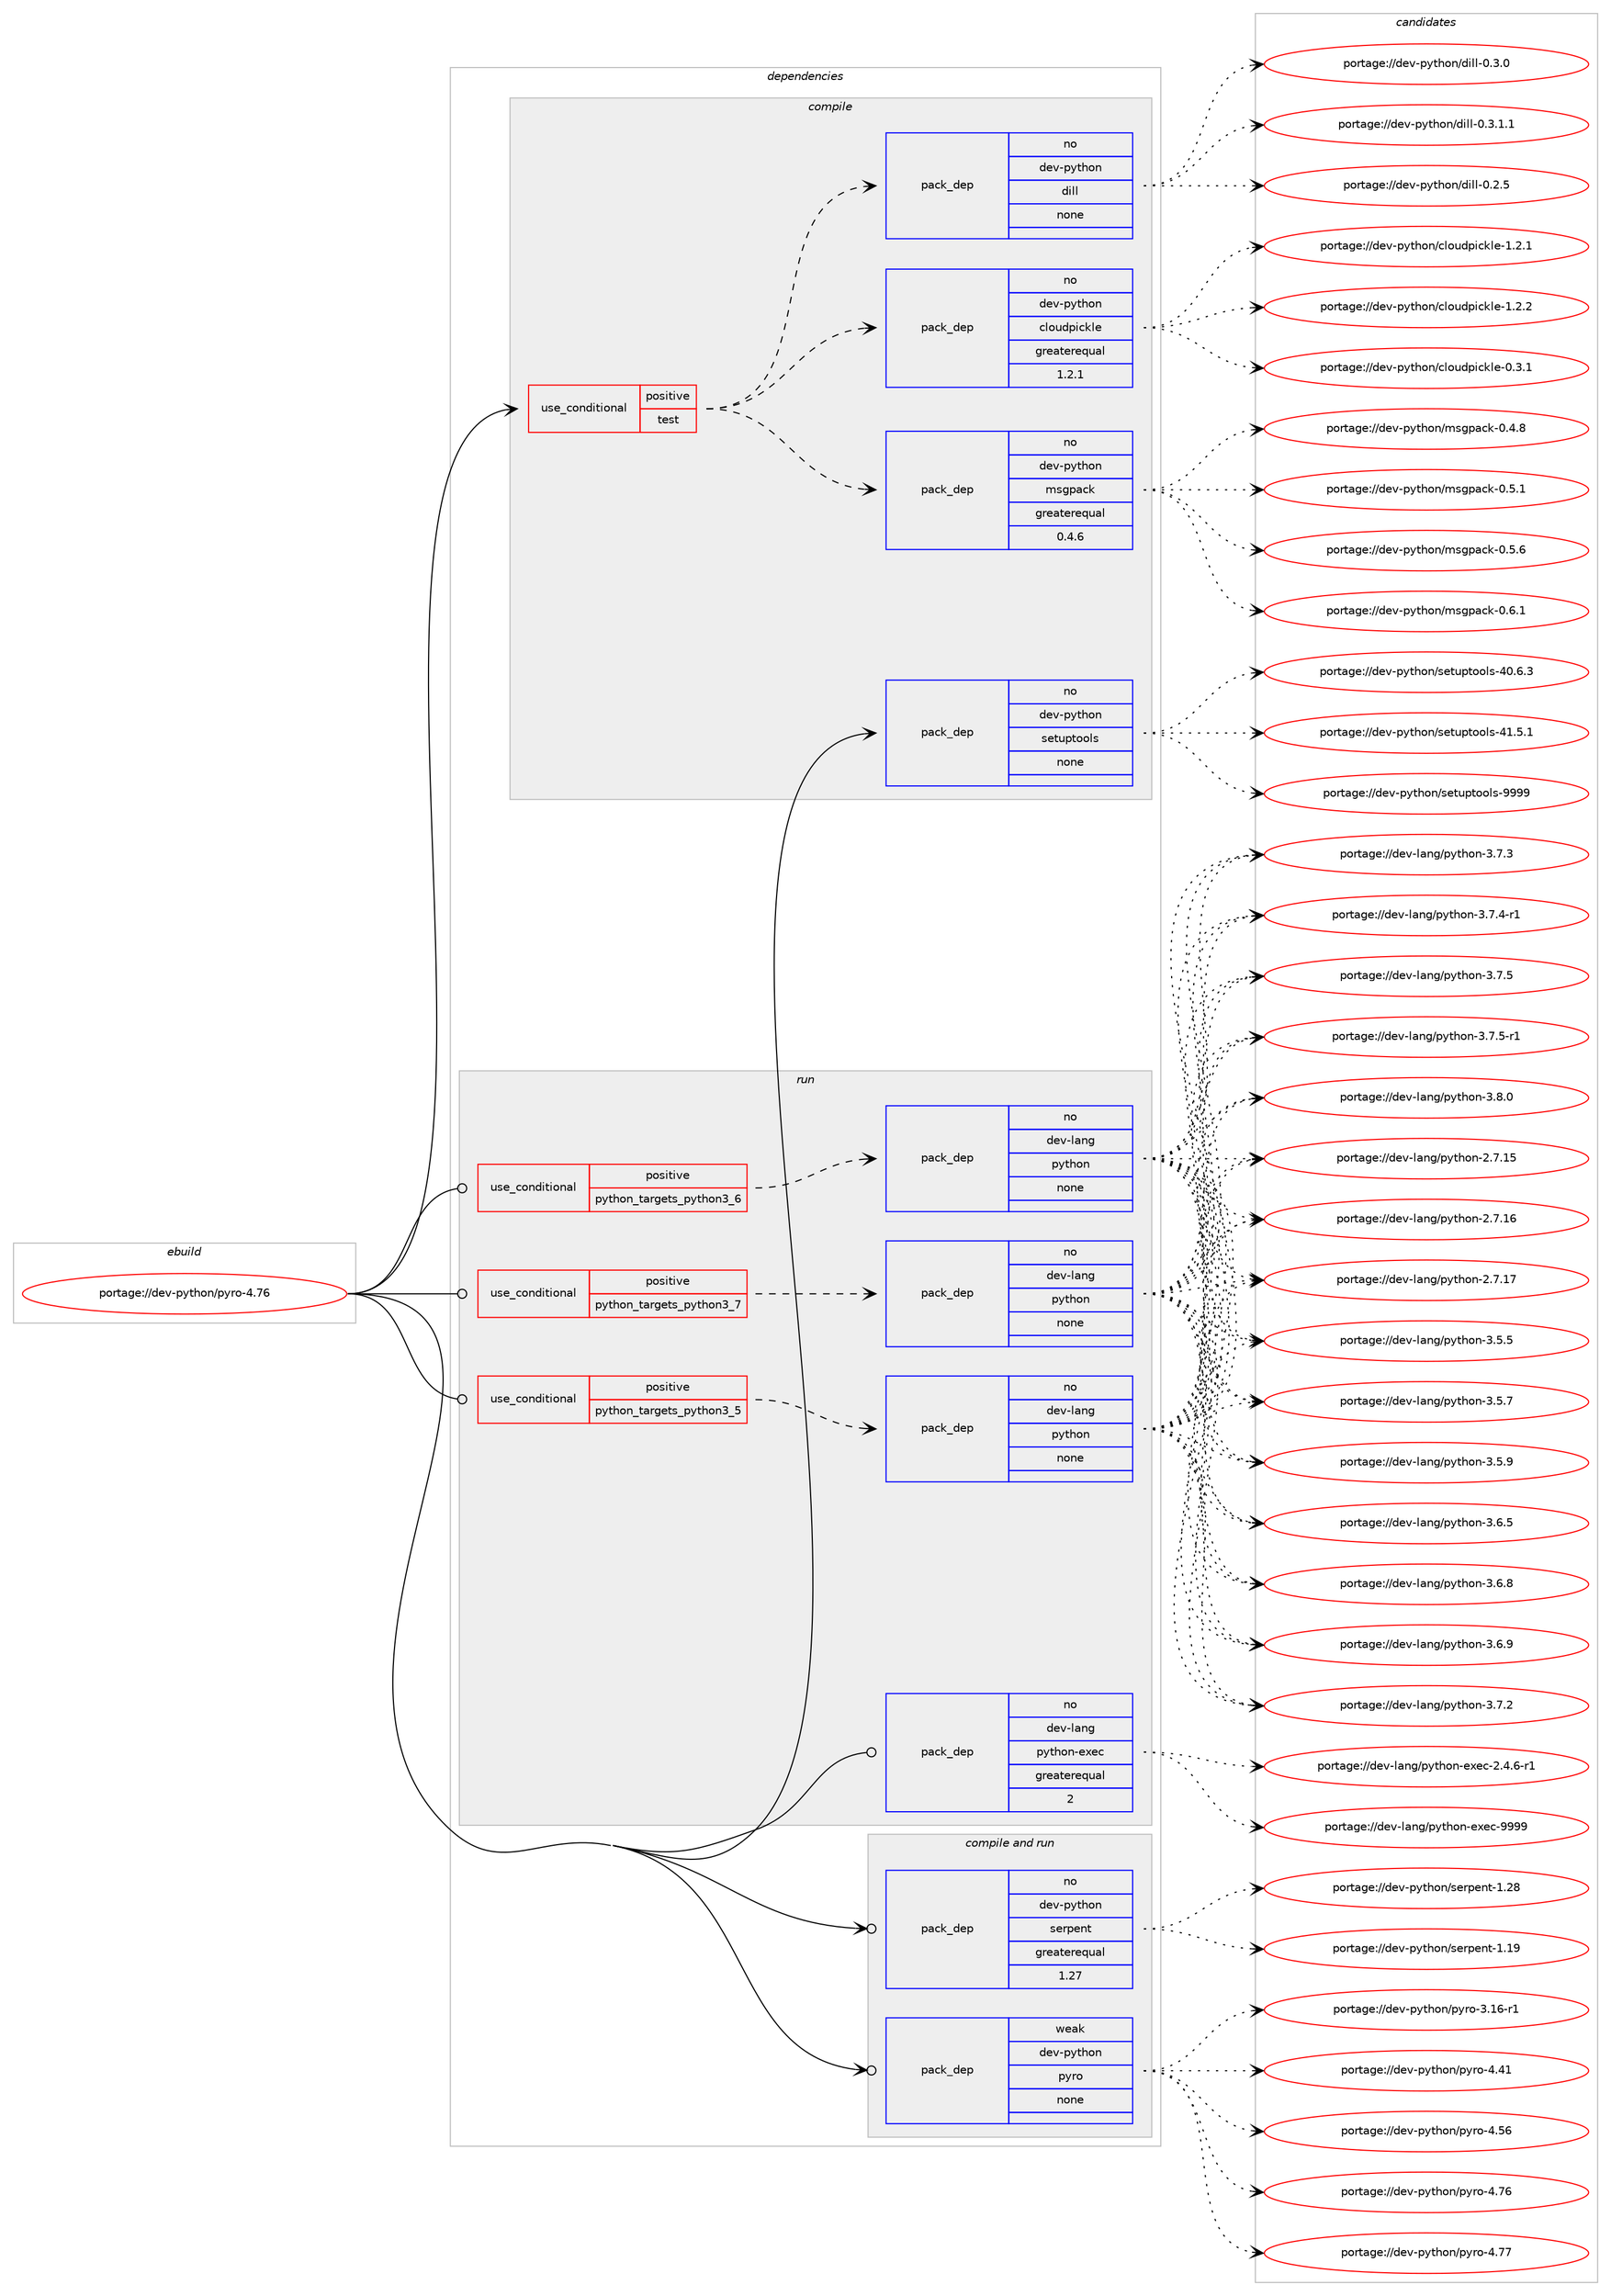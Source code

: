 digraph prolog {

# *************
# Graph options
# *************

newrank=true;
concentrate=true;
compound=true;
graph [rankdir=LR,fontname=Helvetica,fontsize=10,ranksep=1.5];#, ranksep=2.5, nodesep=0.2];
edge  [arrowhead=vee];
node  [fontname=Helvetica,fontsize=10];

# **********
# The ebuild
# **********

subgraph cluster_leftcol {
color=gray;
rank=same;
label=<<i>ebuild</i>>;
id [label="portage://dev-python/pyro-4.76", color=red, width=4, href="../dev-python/pyro-4.76.svg"];
}

# ****************
# The dependencies
# ****************

subgraph cluster_midcol {
color=gray;
label=<<i>dependencies</i>>;
subgraph cluster_compile {
fillcolor="#eeeeee";
style=filled;
label=<<i>compile</i>>;
subgraph cond35981 {
dependency163327 [label=<<TABLE BORDER="0" CELLBORDER="1" CELLSPACING="0" CELLPADDING="4"><TR><TD ROWSPAN="3" CELLPADDING="10">use_conditional</TD></TR><TR><TD>positive</TD></TR><TR><TD>test</TD></TR></TABLE>>, shape=none, color=red];
subgraph pack123965 {
dependency163328 [label=<<TABLE BORDER="0" CELLBORDER="1" CELLSPACING="0" CELLPADDING="4" WIDTH="220"><TR><TD ROWSPAN="6" CELLPADDING="30">pack_dep</TD></TR><TR><TD WIDTH="110">no</TD></TR><TR><TD>dev-python</TD></TR><TR><TD>cloudpickle</TD></TR><TR><TD>greaterequal</TD></TR><TR><TD>1.2.1</TD></TR></TABLE>>, shape=none, color=blue];
}
dependency163327:e -> dependency163328:w [weight=20,style="dashed",arrowhead="vee"];
subgraph pack123966 {
dependency163329 [label=<<TABLE BORDER="0" CELLBORDER="1" CELLSPACING="0" CELLPADDING="4" WIDTH="220"><TR><TD ROWSPAN="6" CELLPADDING="30">pack_dep</TD></TR><TR><TD WIDTH="110">no</TD></TR><TR><TD>dev-python</TD></TR><TR><TD>dill</TD></TR><TR><TD>none</TD></TR><TR><TD></TD></TR></TABLE>>, shape=none, color=blue];
}
dependency163327:e -> dependency163329:w [weight=20,style="dashed",arrowhead="vee"];
subgraph pack123967 {
dependency163330 [label=<<TABLE BORDER="0" CELLBORDER="1" CELLSPACING="0" CELLPADDING="4" WIDTH="220"><TR><TD ROWSPAN="6" CELLPADDING="30">pack_dep</TD></TR><TR><TD WIDTH="110">no</TD></TR><TR><TD>dev-python</TD></TR><TR><TD>msgpack</TD></TR><TR><TD>greaterequal</TD></TR><TR><TD>0.4.6</TD></TR></TABLE>>, shape=none, color=blue];
}
dependency163327:e -> dependency163330:w [weight=20,style="dashed",arrowhead="vee"];
}
id:e -> dependency163327:w [weight=20,style="solid",arrowhead="vee"];
subgraph pack123968 {
dependency163331 [label=<<TABLE BORDER="0" CELLBORDER="1" CELLSPACING="0" CELLPADDING="4" WIDTH="220"><TR><TD ROWSPAN="6" CELLPADDING="30">pack_dep</TD></TR><TR><TD WIDTH="110">no</TD></TR><TR><TD>dev-python</TD></TR><TR><TD>setuptools</TD></TR><TR><TD>none</TD></TR><TR><TD></TD></TR></TABLE>>, shape=none, color=blue];
}
id:e -> dependency163331:w [weight=20,style="solid",arrowhead="vee"];
}
subgraph cluster_compileandrun {
fillcolor="#eeeeee";
style=filled;
label=<<i>compile and run</i>>;
subgraph pack123969 {
dependency163332 [label=<<TABLE BORDER="0" CELLBORDER="1" CELLSPACING="0" CELLPADDING="4" WIDTH="220"><TR><TD ROWSPAN="6" CELLPADDING="30">pack_dep</TD></TR><TR><TD WIDTH="110">no</TD></TR><TR><TD>dev-python</TD></TR><TR><TD>serpent</TD></TR><TR><TD>greaterequal</TD></TR><TR><TD>1.27</TD></TR></TABLE>>, shape=none, color=blue];
}
id:e -> dependency163332:w [weight=20,style="solid",arrowhead="odotvee"];
subgraph pack123970 {
dependency163333 [label=<<TABLE BORDER="0" CELLBORDER="1" CELLSPACING="0" CELLPADDING="4" WIDTH="220"><TR><TD ROWSPAN="6" CELLPADDING="30">pack_dep</TD></TR><TR><TD WIDTH="110">weak</TD></TR><TR><TD>dev-python</TD></TR><TR><TD>pyro</TD></TR><TR><TD>none</TD></TR><TR><TD></TD></TR></TABLE>>, shape=none, color=blue];
}
id:e -> dependency163333:w [weight=20,style="solid",arrowhead="odotvee"];
}
subgraph cluster_run {
fillcolor="#eeeeee";
style=filled;
label=<<i>run</i>>;
subgraph cond35982 {
dependency163334 [label=<<TABLE BORDER="0" CELLBORDER="1" CELLSPACING="0" CELLPADDING="4"><TR><TD ROWSPAN="3" CELLPADDING="10">use_conditional</TD></TR><TR><TD>positive</TD></TR><TR><TD>python_targets_python3_5</TD></TR></TABLE>>, shape=none, color=red];
subgraph pack123971 {
dependency163335 [label=<<TABLE BORDER="0" CELLBORDER="1" CELLSPACING="0" CELLPADDING="4" WIDTH="220"><TR><TD ROWSPAN="6" CELLPADDING="30">pack_dep</TD></TR><TR><TD WIDTH="110">no</TD></TR><TR><TD>dev-lang</TD></TR><TR><TD>python</TD></TR><TR><TD>none</TD></TR><TR><TD></TD></TR></TABLE>>, shape=none, color=blue];
}
dependency163334:e -> dependency163335:w [weight=20,style="dashed",arrowhead="vee"];
}
id:e -> dependency163334:w [weight=20,style="solid",arrowhead="odot"];
subgraph cond35983 {
dependency163336 [label=<<TABLE BORDER="0" CELLBORDER="1" CELLSPACING="0" CELLPADDING="4"><TR><TD ROWSPAN="3" CELLPADDING="10">use_conditional</TD></TR><TR><TD>positive</TD></TR><TR><TD>python_targets_python3_6</TD></TR></TABLE>>, shape=none, color=red];
subgraph pack123972 {
dependency163337 [label=<<TABLE BORDER="0" CELLBORDER="1" CELLSPACING="0" CELLPADDING="4" WIDTH="220"><TR><TD ROWSPAN="6" CELLPADDING="30">pack_dep</TD></TR><TR><TD WIDTH="110">no</TD></TR><TR><TD>dev-lang</TD></TR><TR><TD>python</TD></TR><TR><TD>none</TD></TR><TR><TD></TD></TR></TABLE>>, shape=none, color=blue];
}
dependency163336:e -> dependency163337:w [weight=20,style="dashed",arrowhead="vee"];
}
id:e -> dependency163336:w [weight=20,style="solid",arrowhead="odot"];
subgraph cond35984 {
dependency163338 [label=<<TABLE BORDER="0" CELLBORDER="1" CELLSPACING="0" CELLPADDING="4"><TR><TD ROWSPAN="3" CELLPADDING="10">use_conditional</TD></TR><TR><TD>positive</TD></TR><TR><TD>python_targets_python3_7</TD></TR></TABLE>>, shape=none, color=red];
subgraph pack123973 {
dependency163339 [label=<<TABLE BORDER="0" CELLBORDER="1" CELLSPACING="0" CELLPADDING="4" WIDTH="220"><TR><TD ROWSPAN="6" CELLPADDING="30">pack_dep</TD></TR><TR><TD WIDTH="110">no</TD></TR><TR><TD>dev-lang</TD></TR><TR><TD>python</TD></TR><TR><TD>none</TD></TR><TR><TD></TD></TR></TABLE>>, shape=none, color=blue];
}
dependency163338:e -> dependency163339:w [weight=20,style="dashed",arrowhead="vee"];
}
id:e -> dependency163338:w [weight=20,style="solid",arrowhead="odot"];
subgraph pack123974 {
dependency163340 [label=<<TABLE BORDER="0" CELLBORDER="1" CELLSPACING="0" CELLPADDING="4" WIDTH="220"><TR><TD ROWSPAN="6" CELLPADDING="30">pack_dep</TD></TR><TR><TD WIDTH="110">no</TD></TR><TR><TD>dev-lang</TD></TR><TR><TD>python-exec</TD></TR><TR><TD>greaterequal</TD></TR><TR><TD>2</TD></TR></TABLE>>, shape=none, color=blue];
}
id:e -> dependency163340:w [weight=20,style="solid",arrowhead="odot"];
}
}

# **************
# The candidates
# **************

subgraph cluster_choices {
rank=same;
color=gray;
label=<<i>candidates</i>>;

subgraph choice123965 {
color=black;
nodesep=1;
choiceportage10010111845112121116104111110479910811111710011210599107108101454846514649 [label="portage://dev-python/cloudpickle-0.3.1", color=red, width=4,href="../dev-python/cloudpickle-0.3.1.svg"];
choiceportage10010111845112121116104111110479910811111710011210599107108101454946504649 [label="portage://dev-python/cloudpickle-1.2.1", color=red, width=4,href="../dev-python/cloudpickle-1.2.1.svg"];
choiceportage10010111845112121116104111110479910811111710011210599107108101454946504650 [label="portage://dev-python/cloudpickle-1.2.2", color=red, width=4,href="../dev-python/cloudpickle-1.2.2.svg"];
dependency163328:e -> choiceportage10010111845112121116104111110479910811111710011210599107108101454846514649:w [style=dotted,weight="100"];
dependency163328:e -> choiceportage10010111845112121116104111110479910811111710011210599107108101454946504649:w [style=dotted,weight="100"];
dependency163328:e -> choiceportage10010111845112121116104111110479910811111710011210599107108101454946504650:w [style=dotted,weight="100"];
}
subgraph choice123966 {
color=black;
nodesep=1;
choiceportage1001011184511212111610411111047100105108108454846504653 [label="portage://dev-python/dill-0.2.5", color=red, width=4,href="../dev-python/dill-0.2.5.svg"];
choiceportage1001011184511212111610411111047100105108108454846514648 [label="portage://dev-python/dill-0.3.0", color=red, width=4,href="../dev-python/dill-0.3.0.svg"];
choiceportage10010111845112121116104111110471001051081084548465146494649 [label="portage://dev-python/dill-0.3.1.1", color=red, width=4,href="../dev-python/dill-0.3.1.1.svg"];
dependency163329:e -> choiceportage1001011184511212111610411111047100105108108454846504653:w [style=dotted,weight="100"];
dependency163329:e -> choiceportage1001011184511212111610411111047100105108108454846514648:w [style=dotted,weight="100"];
dependency163329:e -> choiceportage10010111845112121116104111110471001051081084548465146494649:w [style=dotted,weight="100"];
}
subgraph choice123967 {
color=black;
nodesep=1;
choiceportage10010111845112121116104111110471091151031129799107454846524656 [label="portage://dev-python/msgpack-0.4.8", color=red, width=4,href="../dev-python/msgpack-0.4.8.svg"];
choiceportage10010111845112121116104111110471091151031129799107454846534649 [label="portage://dev-python/msgpack-0.5.1", color=red, width=4,href="../dev-python/msgpack-0.5.1.svg"];
choiceportage10010111845112121116104111110471091151031129799107454846534654 [label="portage://dev-python/msgpack-0.5.6", color=red, width=4,href="../dev-python/msgpack-0.5.6.svg"];
choiceportage10010111845112121116104111110471091151031129799107454846544649 [label="portage://dev-python/msgpack-0.6.1", color=red, width=4,href="../dev-python/msgpack-0.6.1.svg"];
dependency163330:e -> choiceportage10010111845112121116104111110471091151031129799107454846524656:w [style=dotted,weight="100"];
dependency163330:e -> choiceportage10010111845112121116104111110471091151031129799107454846534649:w [style=dotted,weight="100"];
dependency163330:e -> choiceportage10010111845112121116104111110471091151031129799107454846534654:w [style=dotted,weight="100"];
dependency163330:e -> choiceportage10010111845112121116104111110471091151031129799107454846544649:w [style=dotted,weight="100"];
}
subgraph choice123968 {
color=black;
nodesep=1;
choiceportage100101118451121211161041111104711510111611711211611111110811545524846544651 [label="portage://dev-python/setuptools-40.6.3", color=red, width=4,href="../dev-python/setuptools-40.6.3.svg"];
choiceportage100101118451121211161041111104711510111611711211611111110811545524946534649 [label="portage://dev-python/setuptools-41.5.1", color=red, width=4,href="../dev-python/setuptools-41.5.1.svg"];
choiceportage10010111845112121116104111110471151011161171121161111111081154557575757 [label="portage://dev-python/setuptools-9999", color=red, width=4,href="../dev-python/setuptools-9999.svg"];
dependency163331:e -> choiceportage100101118451121211161041111104711510111611711211611111110811545524846544651:w [style=dotted,weight="100"];
dependency163331:e -> choiceportage100101118451121211161041111104711510111611711211611111110811545524946534649:w [style=dotted,weight="100"];
dependency163331:e -> choiceportage10010111845112121116104111110471151011161171121161111111081154557575757:w [style=dotted,weight="100"];
}
subgraph choice123969 {
color=black;
nodesep=1;
choiceportage10010111845112121116104111110471151011141121011101164549464957 [label="portage://dev-python/serpent-1.19", color=red, width=4,href="../dev-python/serpent-1.19.svg"];
choiceportage10010111845112121116104111110471151011141121011101164549465056 [label="portage://dev-python/serpent-1.28", color=red, width=4,href="../dev-python/serpent-1.28.svg"];
dependency163332:e -> choiceportage10010111845112121116104111110471151011141121011101164549464957:w [style=dotted,weight="100"];
dependency163332:e -> choiceportage10010111845112121116104111110471151011141121011101164549465056:w [style=dotted,weight="100"];
}
subgraph choice123970 {
color=black;
nodesep=1;
choiceportage100101118451121211161041111104711212111411145514649544511449 [label="portage://dev-python/pyro-3.16-r1", color=red, width=4,href="../dev-python/pyro-3.16-r1.svg"];
choiceportage10010111845112121116104111110471121211141114552465249 [label="portage://dev-python/pyro-4.41", color=red, width=4,href="../dev-python/pyro-4.41.svg"];
choiceportage10010111845112121116104111110471121211141114552465354 [label="portage://dev-python/pyro-4.56", color=red, width=4,href="../dev-python/pyro-4.56.svg"];
choiceportage10010111845112121116104111110471121211141114552465554 [label="portage://dev-python/pyro-4.76", color=red, width=4,href="../dev-python/pyro-4.76.svg"];
choiceportage10010111845112121116104111110471121211141114552465555 [label="portage://dev-python/pyro-4.77", color=red, width=4,href="../dev-python/pyro-4.77.svg"];
dependency163333:e -> choiceportage100101118451121211161041111104711212111411145514649544511449:w [style=dotted,weight="100"];
dependency163333:e -> choiceportage10010111845112121116104111110471121211141114552465249:w [style=dotted,weight="100"];
dependency163333:e -> choiceportage10010111845112121116104111110471121211141114552465354:w [style=dotted,weight="100"];
dependency163333:e -> choiceportage10010111845112121116104111110471121211141114552465554:w [style=dotted,weight="100"];
dependency163333:e -> choiceportage10010111845112121116104111110471121211141114552465555:w [style=dotted,weight="100"];
}
subgraph choice123971 {
color=black;
nodesep=1;
choiceportage10010111845108971101034711212111610411111045504655464953 [label="portage://dev-lang/python-2.7.15", color=red, width=4,href="../dev-lang/python-2.7.15.svg"];
choiceportage10010111845108971101034711212111610411111045504655464954 [label="portage://dev-lang/python-2.7.16", color=red, width=4,href="../dev-lang/python-2.7.16.svg"];
choiceportage10010111845108971101034711212111610411111045504655464955 [label="portage://dev-lang/python-2.7.17", color=red, width=4,href="../dev-lang/python-2.7.17.svg"];
choiceportage100101118451089711010347112121116104111110455146534653 [label="portage://dev-lang/python-3.5.5", color=red, width=4,href="../dev-lang/python-3.5.5.svg"];
choiceportage100101118451089711010347112121116104111110455146534655 [label="portage://dev-lang/python-3.5.7", color=red, width=4,href="../dev-lang/python-3.5.7.svg"];
choiceportage100101118451089711010347112121116104111110455146534657 [label="portage://dev-lang/python-3.5.9", color=red, width=4,href="../dev-lang/python-3.5.9.svg"];
choiceportage100101118451089711010347112121116104111110455146544653 [label="portage://dev-lang/python-3.6.5", color=red, width=4,href="../dev-lang/python-3.6.5.svg"];
choiceportage100101118451089711010347112121116104111110455146544656 [label="portage://dev-lang/python-3.6.8", color=red, width=4,href="../dev-lang/python-3.6.8.svg"];
choiceportage100101118451089711010347112121116104111110455146544657 [label="portage://dev-lang/python-3.6.9", color=red, width=4,href="../dev-lang/python-3.6.9.svg"];
choiceportage100101118451089711010347112121116104111110455146554650 [label="portage://dev-lang/python-3.7.2", color=red, width=4,href="../dev-lang/python-3.7.2.svg"];
choiceportage100101118451089711010347112121116104111110455146554651 [label="portage://dev-lang/python-3.7.3", color=red, width=4,href="../dev-lang/python-3.7.3.svg"];
choiceportage1001011184510897110103471121211161041111104551465546524511449 [label="portage://dev-lang/python-3.7.4-r1", color=red, width=4,href="../dev-lang/python-3.7.4-r1.svg"];
choiceportage100101118451089711010347112121116104111110455146554653 [label="portage://dev-lang/python-3.7.5", color=red, width=4,href="../dev-lang/python-3.7.5.svg"];
choiceportage1001011184510897110103471121211161041111104551465546534511449 [label="portage://dev-lang/python-3.7.5-r1", color=red, width=4,href="../dev-lang/python-3.7.5-r1.svg"];
choiceportage100101118451089711010347112121116104111110455146564648 [label="portage://dev-lang/python-3.8.0", color=red, width=4,href="../dev-lang/python-3.8.0.svg"];
dependency163335:e -> choiceportage10010111845108971101034711212111610411111045504655464953:w [style=dotted,weight="100"];
dependency163335:e -> choiceportage10010111845108971101034711212111610411111045504655464954:w [style=dotted,weight="100"];
dependency163335:e -> choiceportage10010111845108971101034711212111610411111045504655464955:w [style=dotted,weight="100"];
dependency163335:e -> choiceportage100101118451089711010347112121116104111110455146534653:w [style=dotted,weight="100"];
dependency163335:e -> choiceportage100101118451089711010347112121116104111110455146534655:w [style=dotted,weight="100"];
dependency163335:e -> choiceportage100101118451089711010347112121116104111110455146534657:w [style=dotted,weight="100"];
dependency163335:e -> choiceportage100101118451089711010347112121116104111110455146544653:w [style=dotted,weight="100"];
dependency163335:e -> choiceportage100101118451089711010347112121116104111110455146544656:w [style=dotted,weight="100"];
dependency163335:e -> choiceportage100101118451089711010347112121116104111110455146544657:w [style=dotted,weight="100"];
dependency163335:e -> choiceportage100101118451089711010347112121116104111110455146554650:w [style=dotted,weight="100"];
dependency163335:e -> choiceportage100101118451089711010347112121116104111110455146554651:w [style=dotted,weight="100"];
dependency163335:e -> choiceportage1001011184510897110103471121211161041111104551465546524511449:w [style=dotted,weight="100"];
dependency163335:e -> choiceportage100101118451089711010347112121116104111110455146554653:w [style=dotted,weight="100"];
dependency163335:e -> choiceportage1001011184510897110103471121211161041111104551465546534511449:w [style=dotted,weight="100"];
dependency163335:e -> choiceportage100101118451089711010347112121116104111110455146564648:w [style=dotted,weight="100"];
}
subgraph choice123972 {
color=black;
nodesep=1;
choiceportage10010111845108971101034711212111610411111045504655464953 [label="portage://dev-lang/python-2.7.15", color=red, width=4,href="../dev-lang/python-2.7.15.svg"];
choiceportage10010111845108971101034711212111610411111045504655464954 [label="portage://dev-lang/python-2.7.16", color=red, width=4,href="../dev-lang/python-2.7.16.svg"];
choiceportage10010111845108971101034711212111610411111045504655464955 [label="portage://dev-lang/python-2.7.17", color=red, width=4,href="../dev-lang/python-2.7.17.svg"];
choiceportage100101118451089711010347112121116104111110455146534653 [label="portage://dev-lang/python-3.5.5", color=red, width=4,href="../dev-lang/python-3.5.5.svg"];
choiceportage100101118451089711010347112121116104111110455146534655 [label="portage://dev-lang/python-3.5.7", color=red, width=4,href="../dev-lang/python-3.5.7.svg"];
choiceportage100101118451089711010347112121116104111110455146534657 [label="portage://dev-lang/python-3.5.9", color=red, width=4,href="../dev-lang/python-3.5.9.svg"];
choiceportage100101118451089711010347112121116104111110455146544653 [label="portage://dev-lang/python-3.6.5", color=red, width=4,href="../dev-lang/python-3.6.5.svg"];
choiceportage100101118451089711010347112121116104111110455146544656 [label="portage://dev-lang/python-3.6.8", color=red, width=4,href="../dev-lang/python-3.6.8.svg"];
choiceportage100101118451089711010347112121116104111110455146544657 [label="portage://dev-lang/python-3.6.9", color=red, width=4,href="../dev-lang/python-3.6.9.svg"];
choiceportage100101118451089711010347112121116104111110455146554650 [label="portage://dev-lang/python-3.7.2", color=red, width=4,href="../dev-lang/python-3.7.2.svg"];
choiceportage100101118451089711010347112121116104111110455146554651 [label="portage://dev-lang/python-3.7.3", color=red, width=4,href="../dev-lang/python-3.7.3.svg"];
choiceportage1001011184510897110103471121211161041111104551465546524511449 [label="portage://dev-lang/python-3.7.4-r1", color=red, width=4,href="../dev-lang/python-3.7.4-r1.svg"];
choiceportage100101118451089711010347112121116104111110455146554653 [label="portage://dev-lang/python-3.7.5", color=red, width=4,href="../dev-lang/python-3.7.5.svg"];
choiceportage1001011184510897110103471121211161041111104551465546534511449 [label="portage://dev-lang/python-3.7.5-r1", color=red, width=4,href="../dev-lang/python-3.7.5-r1.svg"];
choiceportage100101118451089711010347112121116104111110455146564648 [label="portage://dev-lang/python-3.8.0", color=red, width=4,href="../dev-lang/python-3.8.0.svg"];
dependency163337:e -> choiceportage10010111845108971101034711212111610411111045504655464953:w [style=dotted,weight="100"];
dependency163337:e -> choiceportage10010111845108971101034711212111610411111045504655464954:w [style=dotted,weight="100"];
dependency163337:e -> choiceportage10010111845108971101034711212111610411111045504655464955:w [style=dotted,weight="100"];
dependency163337:e -> choiceportage100101118451089711010347112121116104111110455146534653:w [style=dotted,weight="100"];
dependency163337:e -> choiceportage100101118451089711010347112121116104111110455146534655:w [style=dotted,weight="100"];
dependency163337:e -> choiceportage100101118451089711010347112121116104111110455146534657:w [style=dotted,weight="100"];
dependency163337:e -> choiceportage100101118451089711010347112121116104111110455146544653:w [style=dotted,weight="100"];
dependency163337:e -> choiceportage100101118451089711010347112121116104111110455146544656:w [style=dotted,weight="100"];
dependency163337:e -> choiceportage100101118451089711010347112121116104111110455146544657:w [style=dotted,weight="100"];
dependency163337:e -> choiceportage100101118451089711010347112121116104111110455146554650:w [style=dotted,weight="100"];
dependency163337:e -> choiceportage100101118451089711010347112121116104111110455146554651:w [style=dotted,weight="100"];
dependency163337:e -> choiceportage1001011184510897110103471121211161041111104551465546524511449:w [style=dotted,weight="100"];
dependency163337:e -> choiceportage100101118451089711010347112121116104111110455146554653:w [style=dotted,weight="100"];
dependency163337:e -> choiceportage1001011184510897110103471121211161041111104551465546534511449:w [style=dotted,weight="100"];
dependency163337:e -> choiceportage100101118451089711010347112121116104111110455146564648:w [style=dotted,weight="100"];
}
subgraph choice123973 {
color=black;
nodesep=1;
choiceportage10010111845108971101034711212111610411111045504655464953 [label="portage://dev-lang/python-2.7.15", color=red, width=4,href="../dev-lang/python-2.7.15.svg"];
choiceportage10010111845108971101034711212111610411111045504655464954 [label="portage://dev-lang/python-2.7.16", color=red, width=4,href="../dev-lang/python-2.7.16.svg"];
choiceportage10010111845108971101034711212111610411111045504655464955 [label="portage://dev-lang/python-2.7.17", color=red, width=4,href="../dev-lang/python-2.7.17.svg"];
choiceportage100101118451089711010347112121116104111110455146534653 [label="portage://dev-lang/python-3.5.5", color=red, width=4,href="../dev-lang/python-3.5.5.svg"];
choiceportage100101118451089711010347112121116104111110455146534655 [label="portage://dev-lang/python-3.5.7", color=red, width=4,href="../dev-lang/python-3.5.7.svg"];
choiceportage100101118451089711010347112121116104111110455146534657 [label="portage://dev-lang/python-3.5.9", color=red, width=4,href="../dev-lang/python-3.5.9.svg"];
choiceportage100101118451089711010347112121116104111110455146544653 [label="portage://dev-lang/python-3.6.5", color=red, width=4,href="../dev-lang/python-3.6.5.svg"];
choiceportage100101118451089711010347112121116104111110455146544656 [label="portage://dev-lang/python-3.6.8", color=red, width=4,href="../dev-lang/python-3.6.8.svg"];
choiceportage100101118451089711010347112121116104111110455146544657 [label="portage://dev-lang/python-3.6.9", color=red, width=4,href="../dev-lang/python-3.6.9.svg"];
choiceportage100101118451089711010347112121116104111110455146554650 [label="portage://dev-lang/python-3.7.2", color=red, width=4,href="../dev-lang/python-3.7.2.svg"];
choiceportage100101118451089711010347112121116104111110455146554651 [label="portage://dev-lang/python-3.7.3", color=red, width=4,href="../dev-lang/python-3.7.3.svg"];
choiceportage1001011184510897110103471121211161041111104551465546524511449 [label="portage://dev-lang/python-3.7.4-r1", color=red, width=4,href="../dev-lang/python-3.7.4-r1.svg"];
choiceportage100101118451089711010347112121116104111110455146554653 [label="portage://dev-lang/python-3.7.5", color=red, width=4,href="../dev-lang/python-3.7.5.svg"];
choiceportage1001011184510897110103471121211161041111104551465546534511449 [label="portage://dev-lang/python-3.7.5-r1", color=red, width=4,href="../dev-lang/python-3.7.5-r1.svg"];
choiceportage100101118451089711010347112121116104111110455146564648 [label="portage://dev-lang/python-3.8.0", color=red, width=4,href="../dev-lang/python-3.8.0.svg"];
dependency163339:e -> choiceportage10010111845108971101034711212111610411111045504655464953:w [style=dotted,weight="100"];
dependency163339:e -> choiceportage10010111845108971101034711212111610411111045504655464954:w [style=dotted,weight="100"];
dependency163339:e -> choiceportage10010111845108971101034711212111610411111045504655464955:w [style=dotted,weight="100"];
dependency163339:e -> choiceportage100101118451089711010347112121116104111110455146534653:w [style=dotted,weight="100"];
dependency163339:e -> choiceportage100101118451089711010347112121116104111110455146534655:w [style=dotted,weight="100"];
dependency163339:e -> choiceportage100101118451089711010347112121116104111110455146534657:w [style=dotted,weight="100"];
dependency163339:e -> choiceportage100101118451089711010347112121116104111110455146544653:w [style=dotted,weight="100"];
dependency163339:e -> choiceportage100101118451089711010347112121116104111110455146544656:w [style=dotted,weight="100"];
dependency163339:e -> choiceportage100101118451089711010347112121116104111110455146544657:w [style=dotted,weight="100"];
dependency163339:e -> choiceportage100101118451089711010347112121116104111110455146554650:w [style=dotted,weight="100"];
dependency163339:e -> choiceportage100101118451089711010347112121116104111110455146554651:w [style=dotted,weight="100"];
dependency163339:e -> choiceportage1001011184510897110103471121211161041111104551465546524511449:w [style=dotted,weight="100"];
dependency163339:e -> choiceportage100101118451089711010347112121116104111110455146554653:w [style=dotted,weight="100"];
dependency163339:e -> choiceportage1001011184510897110103471121211161041111104551465546534511449:w [style=dotted,weight="100"];
dependency163339:e -> choiceportage100101118451089711010347112121116104111110455146564648:w [style=dotted,weight="100"];
}
subgraph choice123974 {
color=black;
nodesep=1;
choiceportage10010111845108971101034711212111610411111045101120101994550465246544511449 [label="portage://dev-lang/python-exec-2.4.6-r1", color=red, width=4,href="../dev-lang/python-exec-2.4.6-r1.svg"];
choiceportage10010111845108971101034711212111610411111045101120101994557575757 [label="portage://dev-lang/python-exec-9999", color=red, width=4,href="../dev-lang/python-exec-9999.svg"];
dependency163340:e -> choiceportage10010111845108971101034711212111610411111045101120101994550465246544511449:w [style=dotted,weight="100"];
dependency163340:e -> choiceportage10010111845108971101034711212111610411111045101120101994557575757:w [style=dotted,weight="100"];
}
}

}

